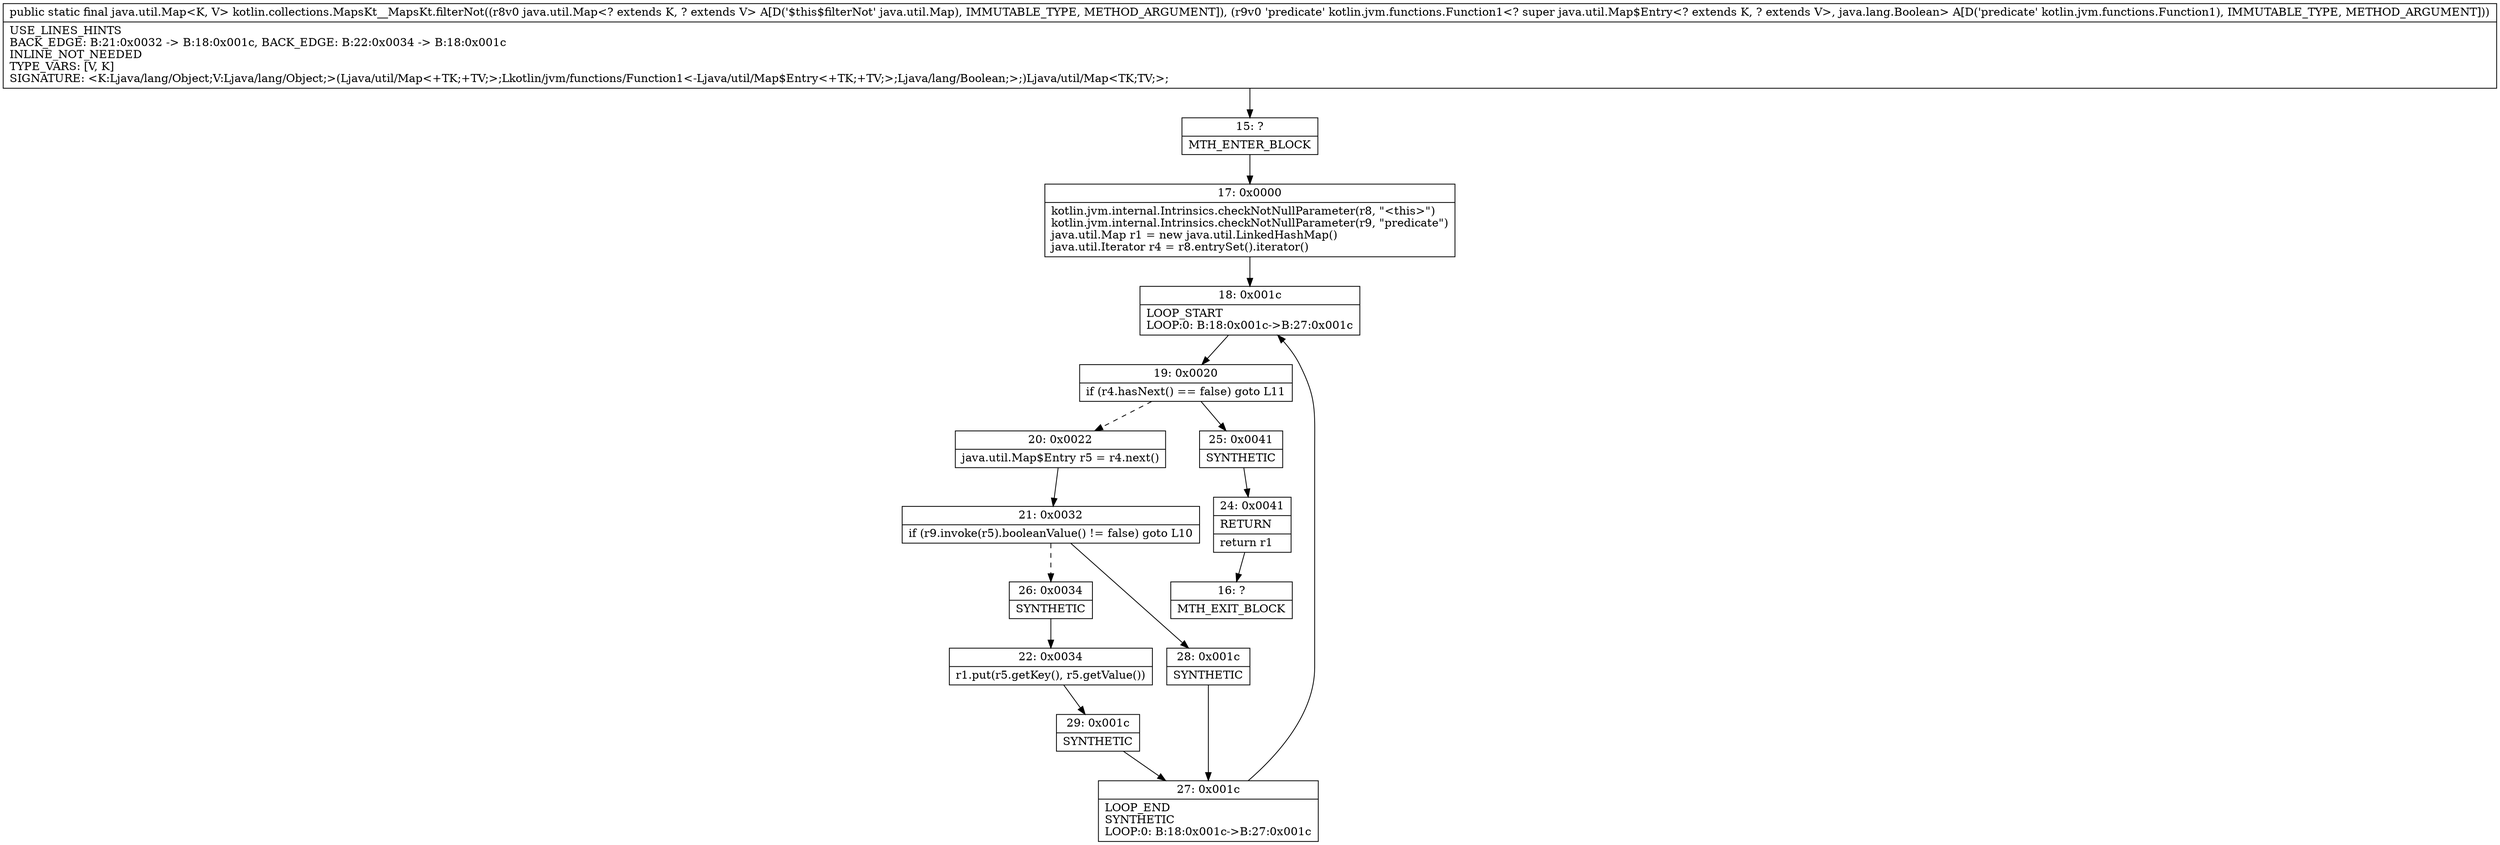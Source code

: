 digraph "CFG forkotlin.collections.MapsKt__MapsKt.filterNot(Ljava\/util\/Map;Lkotlin\/jvm\/functions\/Function1;)Ljava\/util\/Map;" {
Node_15 [shape=record,label="{15\:\ ?|MTH_ENTER_BLOCK\l}"];
Node_17 [shape=record,label="{17\:\ 0x0000|kotlin.jvm.internal.Intrinsics.checkNotNullParameter(r8, \"\<this\>\")\lkotlin.jvm.internal.Intrinsics.checkNotNullParameter(r9, \"predicate\")\ljava.util.Map r1 = new java.util.LinkedHashMap()\ljava.util.Iterator r4 = r8.entrySet().iterator()\l}"];
Node_18 [shape=record,label="{18\:\ 0x001c|LOOP_START\lLOOP:0: B:18:0x001c\-\>B:27:0x001c\l}"];
Node_19 [shape=record,label="{19\:\ 0x0020|if (r4.hasNext() == false) goto L11\l}"];
Node_20 [shape=record,label="{20\:\ 0x0022|java.util.Map$Entry r5 = r4.next()\l}"];
Node_21 [shape=record,label="{21\:\ 0x0032|if (r9.invoke(r5).booleanValue() != false) goto L10\l}"];
Node_26 [shape=record,label="{26\:\ 0x0034|SYNTHETIC\l}"];
Node_22 [shape=record,label="{22\:\ 0x0034|r1.put(r5.getKey(), r5.getValue())\l}"];
Node_29 [shape=record,label="{29\:\ 0x001c|SYNTHETIC\l}"];
Node_27 [shape=record,label="{27\:\ 0x001c|LOOP_END\lSYNTHETIC\lLOOP:0: B:18:0x001c\-\>B:27:0x001c\l}"];
Node_28 [shape=record,label="{28\:\ 0x001c|SYNTHETIC\l}"];
Node_25 [shape=record,label="{25\:\ 0x0041|SYNTHETIC\l}"];
Node_24 [shape=record,label="{24\:\ 0x0041|RETURN\l|return r1\l}"];
Node_16 [shape=record,label="{16\:\ ?|MTH_EXIT_BLOCK\l}"];
MethodNode[shape=record,label="{public static final java.util.Map\<K, V\> kotlin.collections.MapsKt__MapsKt.filterNot((r8v0 java.util.Map\<? extends K, ? extends V\> A[D('$this$filterNot' java.util.Map), IMMUTABLE_TYPE, METHOD_ARGUMENT]), (r9v0 'predicate' kotlin.jvm.functions.Function1\<? super java.util.Map$Entry\<? extends K, ? extends V\>, java.lang.Boolean\> A[D('predicate' kotlin.jvm.functions.Function1), IMMUTABLE_TYPE, METHOD_ARGUMENT]))  | USE_LINES_HINTS\lBACK_EDGE: B:21:0x0032 \-\> B:18:0x001c, BACK_EDGE: B:22:0x0034 \-\> B:18:0x001c\lINLINE_NOT_NEEDED\lTYPE_VARS: [V, K]\lSIGNATURE: \<K:Ljava\/lang\/Object;V:Ljava\/lang\/Object;\>(Ljava\/util\/Map\<+TK;+TV;\>;Lkotlin\/jvm\/functions\/Function1\<\-Ljava\/util\/Map$Entry\<+TK;+TV;\>;Ljava\/lang\/Boolean;\>;)Ljava\/util\/Map\<TK;TV;\>;\l}"];
MethodNode -> Node_15;Node_15 -> Node_17;
Node_17 -> Node_18;
Node_18 -> Node_19;
Node_19 -> Node_20[style=dashed];
Node_19 -> Node_25;
Node_20 -> Node_21;
Node_21 -> Node_26[style=dashed];
Node_21 -> Node_28;
Node_26 -> Node_22;
Node_22 -> Node_29;
Node_29 -> Node_27;
Node_27 -> Node_18;
Node_28 -> Node_27;
Node_25 -> Node_24;
Node_24 -> Node_16;
}

